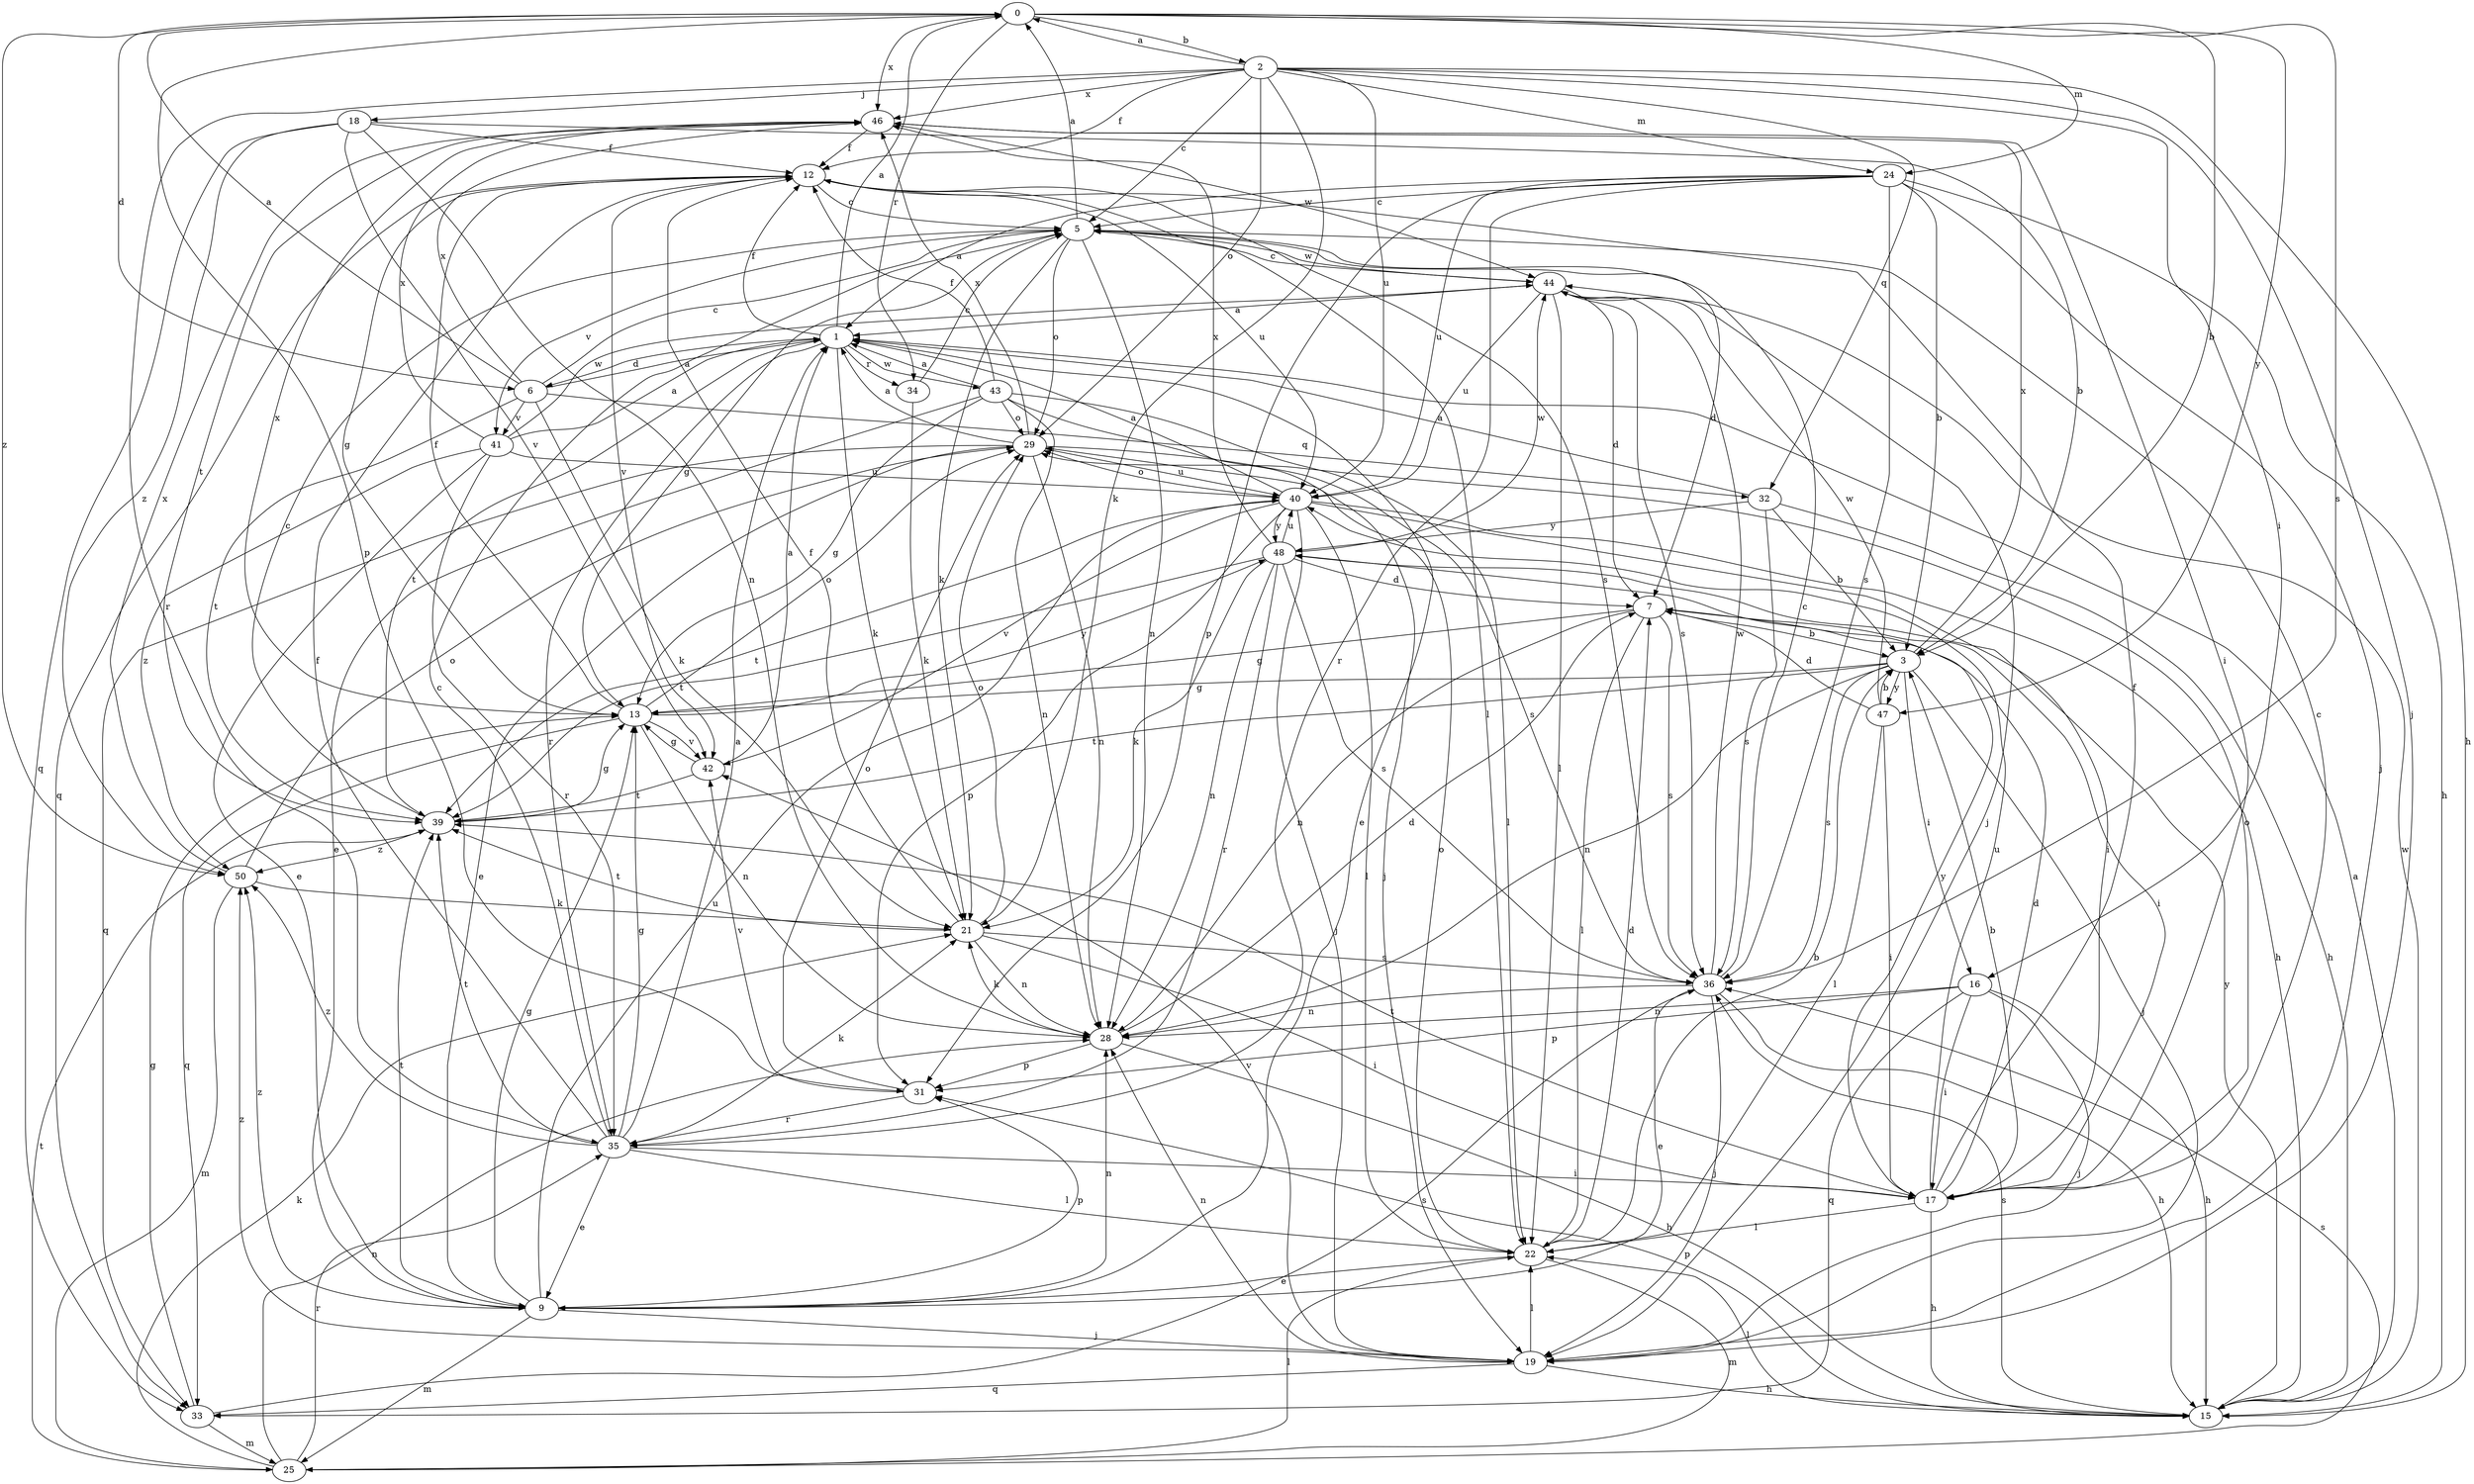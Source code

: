 strict digraph  {
0;
1;
2;
3;
5;
6;
7;
9;
12;
13;
15;
16;
17;
18;
19;
21;
22;
24;
25;
28;
29;
31;
32;
33;
34;
35;
36;
39;
40;
41;
42;
43;
44;
46;
47;
48;
50;
0 -> 2  [label=b];
0 -> 3  [label=b];
0 -> 6  [label=d];
0 -> 24  [label=m];
0 -> 31  [label=p];
0 -> 34  [label=r];
0 -> 36  [label=s];
0 -> 46  [label=x];
0 -> 47  [label=y];
0 -> 50  [label=z];
1 -> 0  [label=a];
1 -> 6  [label=d];
1 -> 9  [label=e];
1 -> 12  [label=f];
1 -> 21  [label=k];
1 -> 34  [label=r];
1 -> 35  [label=r];
1 -> 39  [label=t];
1 -> 43  [label=w];
2 -> 0  [label=a];
2 -> 5  [label=c];
2 -> 12  [label=f];
2 -> 15  [label=h];
2 -> 16  [label=i];
2 -> 18  [label=j];
2 -> 19  [label=j];
2 -> 21  [label=k];
2 -> 24  [label=m];
2 -> 29  [label=o];
2 -> 32  [label=q];
2 -> 35  [label=r];
2 -> 40  [label=u];
2 -> 46  [label=x];
3 -> 13  [label=g];
3 -> 16  [label=i];
3 -> 19  [label=j];
3 -> 28  [label=n];
3 -> 36  [label=s];
3 -> 39  [label=t];
3 -> 46  [label=x];
3 -> 47  [label=y];
5 -> 0  [label=a];
5 -> 7  [label=d];
5 -> 13  [label=g];
5 -> 21  [label=k];
5 -> 28  [label=n];
5 -> 29  [label=o];
5 -> 41  [label=v];
5 -> 44  [label=w];
6 -> 0  [label=a];
6 -> 1  [label=a];
6 -> 5  [label=c];
6 -> 21  [label=k];
6 -> 32  [label=q];
6 -> 39  [label=t];
6 -> 41  [label=v];
6 -> 46  [label=x];
7 -> 3  [label=b];
7 -> 13  [label=g];
7 -> 17  [label=i];
7 -> 22  [label=l];
7 -> 28  [label=n];
7 -> 36  [label=s];
9 -> 13  [label=g];
9 -> 19  [label=j];
9 -> 25  [label=m];
9 -> 28  [label=n];
9 -> 31  [label=p];
9 -> 39  [label=t];
9 -> 40  [label=u];
9 -> 50  [label=z];
12 -> 5  [label=c];
12 -> 13  [label=g];
12 -> 22  [label=l];
12 -> 33  [label=q];
12 -> 36  [label=s];
12 -> 40  [label=u];
12 -> 42  [label=v];
13 -> 12  [label=f];
13 -> 28  [label=n];
13 -> 29  [label=o];
13 -> 33  [label=q];
13 -> 42  [label=v];
13 -> 46  [label=x];
13 -> 48  [label=y];
15 -> 1  [label=a];
15 -> 22  [label=l];
15 -> 31  [label=p];
15 -> 36  [label=s];
15 -> 44  [label=w];
15 -> 48  [label=y];
16 -> 15  [label=h];
16 -> 17  [label=i];
16 -> 19  [label=j];
16 -> 28  [label=n];
16 -> 31  [label=p];
16 -> 33  [label=q];
17 -> 3  [label=b];
17 -> 5  [label=c];
17 -> 7  [label=d];
17 -> 12  [label=f];
17 -> 15  [label=h];
17 -> 22  [label=l];
17 -> 29  [label=o];
17 -> 39  [label=t];
17 -> 40  [label=u];
17 -> 48  [label=y];
18 -> 3  [label=b];
18 -> 12  [label=f];
18 -> 28  [label=n];
18 -> 33  [label=q];
18 -> 42  [label=v];
18 -> 50  [label=z];
19 -> 15  [label=h];
19 -> 22  [label=l];
19 -> 28  [label=n];
19 -> 33  [label=q];
19 -> 42  [label=v];
19 -> 50  [label=z];
21 -> 12  [label=f];
21 -> 17  [label=i];
21 -> 28  [label=n];
21 -> 29  [label=o];
21 -> 36  [label=s];
21 -> 39  [label=t];
22 -> 3  [label=b];
22 -> 7  [label=d];
22 -> 9  [label=e];
22 -> 25  [label=m];
22 -> 29  [label=o];
24 -> 1  [label=a];
24 -> 3  [label=b];
24 -> 5  [label=c];
24 -> 15  [label=h];
24 -> 19  [label=j];
24 -> 31  [label=p];
24 -> 35  [label=r];
24 -> 36  [label=s];
24 -> 40  [label=u];
25 -> 21  [label=k];
25 -> 22  [label=l];
25 -> 28  [label=n];
25 -> 35  [label=r];
25 -> 36  [label=s];
25 -> 39  [label=t];
28 -> 7  [label=d];
28 -> 15  [label=h];
28 -> 21  [label=k];
28 -> 31  [label=p];
29 -> 1  [label=a];
29 -> 9  [label=e];
29 -> 28  [label=n];
29 -> 33  [label=q];
29 -> 36  [label=s];
29 -> 40  [label=u];
29 -> 46  [label=x];
31 -> 29  [label=o];
31 -> 35  [label=r];
31 -> 42  [label=v];
32 -> 1  [label=a];
32 -> 3  [label=b];
32 -> 15  [label=h];
32 -> 36  [label=s];
32 -> 48  [label=y];
33 -> 13  [label=g];
33 -> 25  [label=m];
33 -> 36  [label=s];
34 -> 5  [label=c];
34 -> 21  [label=k];
35 -> 1  [label=a];
35 -> 5  [label=c];
35 -> 9  [label=e];
35 -> 12  [label=f];
35 -> 13  [label=g];
35 -> 17  [label=i];
35 -> 21  [label=k];
35 -> 22  [label=l];
35 -> 39  [label=t];
35 -> 50  [label=z];
36 -> 5  [label=c];
36 -> 9  [label=e];
36 -> 15  [label=h];
36 -> 19  [label=j];
36 -> 28  [label=n];
36 -> 44  [label=w];
39 -> 5  [label=c];
39 -> 13  [label=g];
39 -> 50  [label=z];
40 -> 1  [label=a];
40 -> 15  [label=h];
40 -> 17  [label=i];
40 -> 19  [label=j];
40 -> 22  [label=l];
40 -> 29  [label=o];
40 -> 31  [label=p];
40 -> 39  [label=t];
40 -> 42  [label=v];
40 -> 48  [label=y];
41 -> 1  [label=a];
41 -> 9  [label=e];
41 -> 35  [label=r];
41 -> 40  [label=u];
41 -> 44  [label=w];
41 -> 46  [label=x];
41 -> 50  [label=z];
42 -> 1  [label=a];
42 -> 13  [label=g];
42 -> 39  [label=t];
43 -> 1  [label=a];
43 -> 9  [label=e];
43 -> 12  [label=f];
43 -> 13  [label=g];
43 -> 19  [label=j];
43 -> 22  [label=l];
43 -> 28  [label=n];
43 -> 29  [label=o];
44 -> 1  [label=a];
44 -> 5  [label=c];
44 -> 7  [label=d];
44 -> 19  [label=j];
44 -> 22  [label=l];
44 -> 36  [label=s];
44 -> 40  [label=u];
46 -> 12  [label=f];
46 -> 17  [label=i];
46 -> 39  [label=t];
46 -> 44  [label=w];
47 -> 3  [label=b];
47 -> 7  [label=d];
47 -> 17  [label=i];
47 -> 22  [label=l];
47 -> 44  [label=w];
48 -> 7  [label=d];
48 -> 21  [label=k];
48 -> 28  [label=n];
48 -> 35  [label=r];
48 -> 36  [label=s];
48 -> 39  [label=t];
48 -> 40  [label=u];
48 -> 44  [label=w];
48 -> 46  [label=x];
50 -> 21  [label=k];
50 -> 25  [label=m];
50 -> 29  [label=o];
50 -> 46  [label=x];
}
